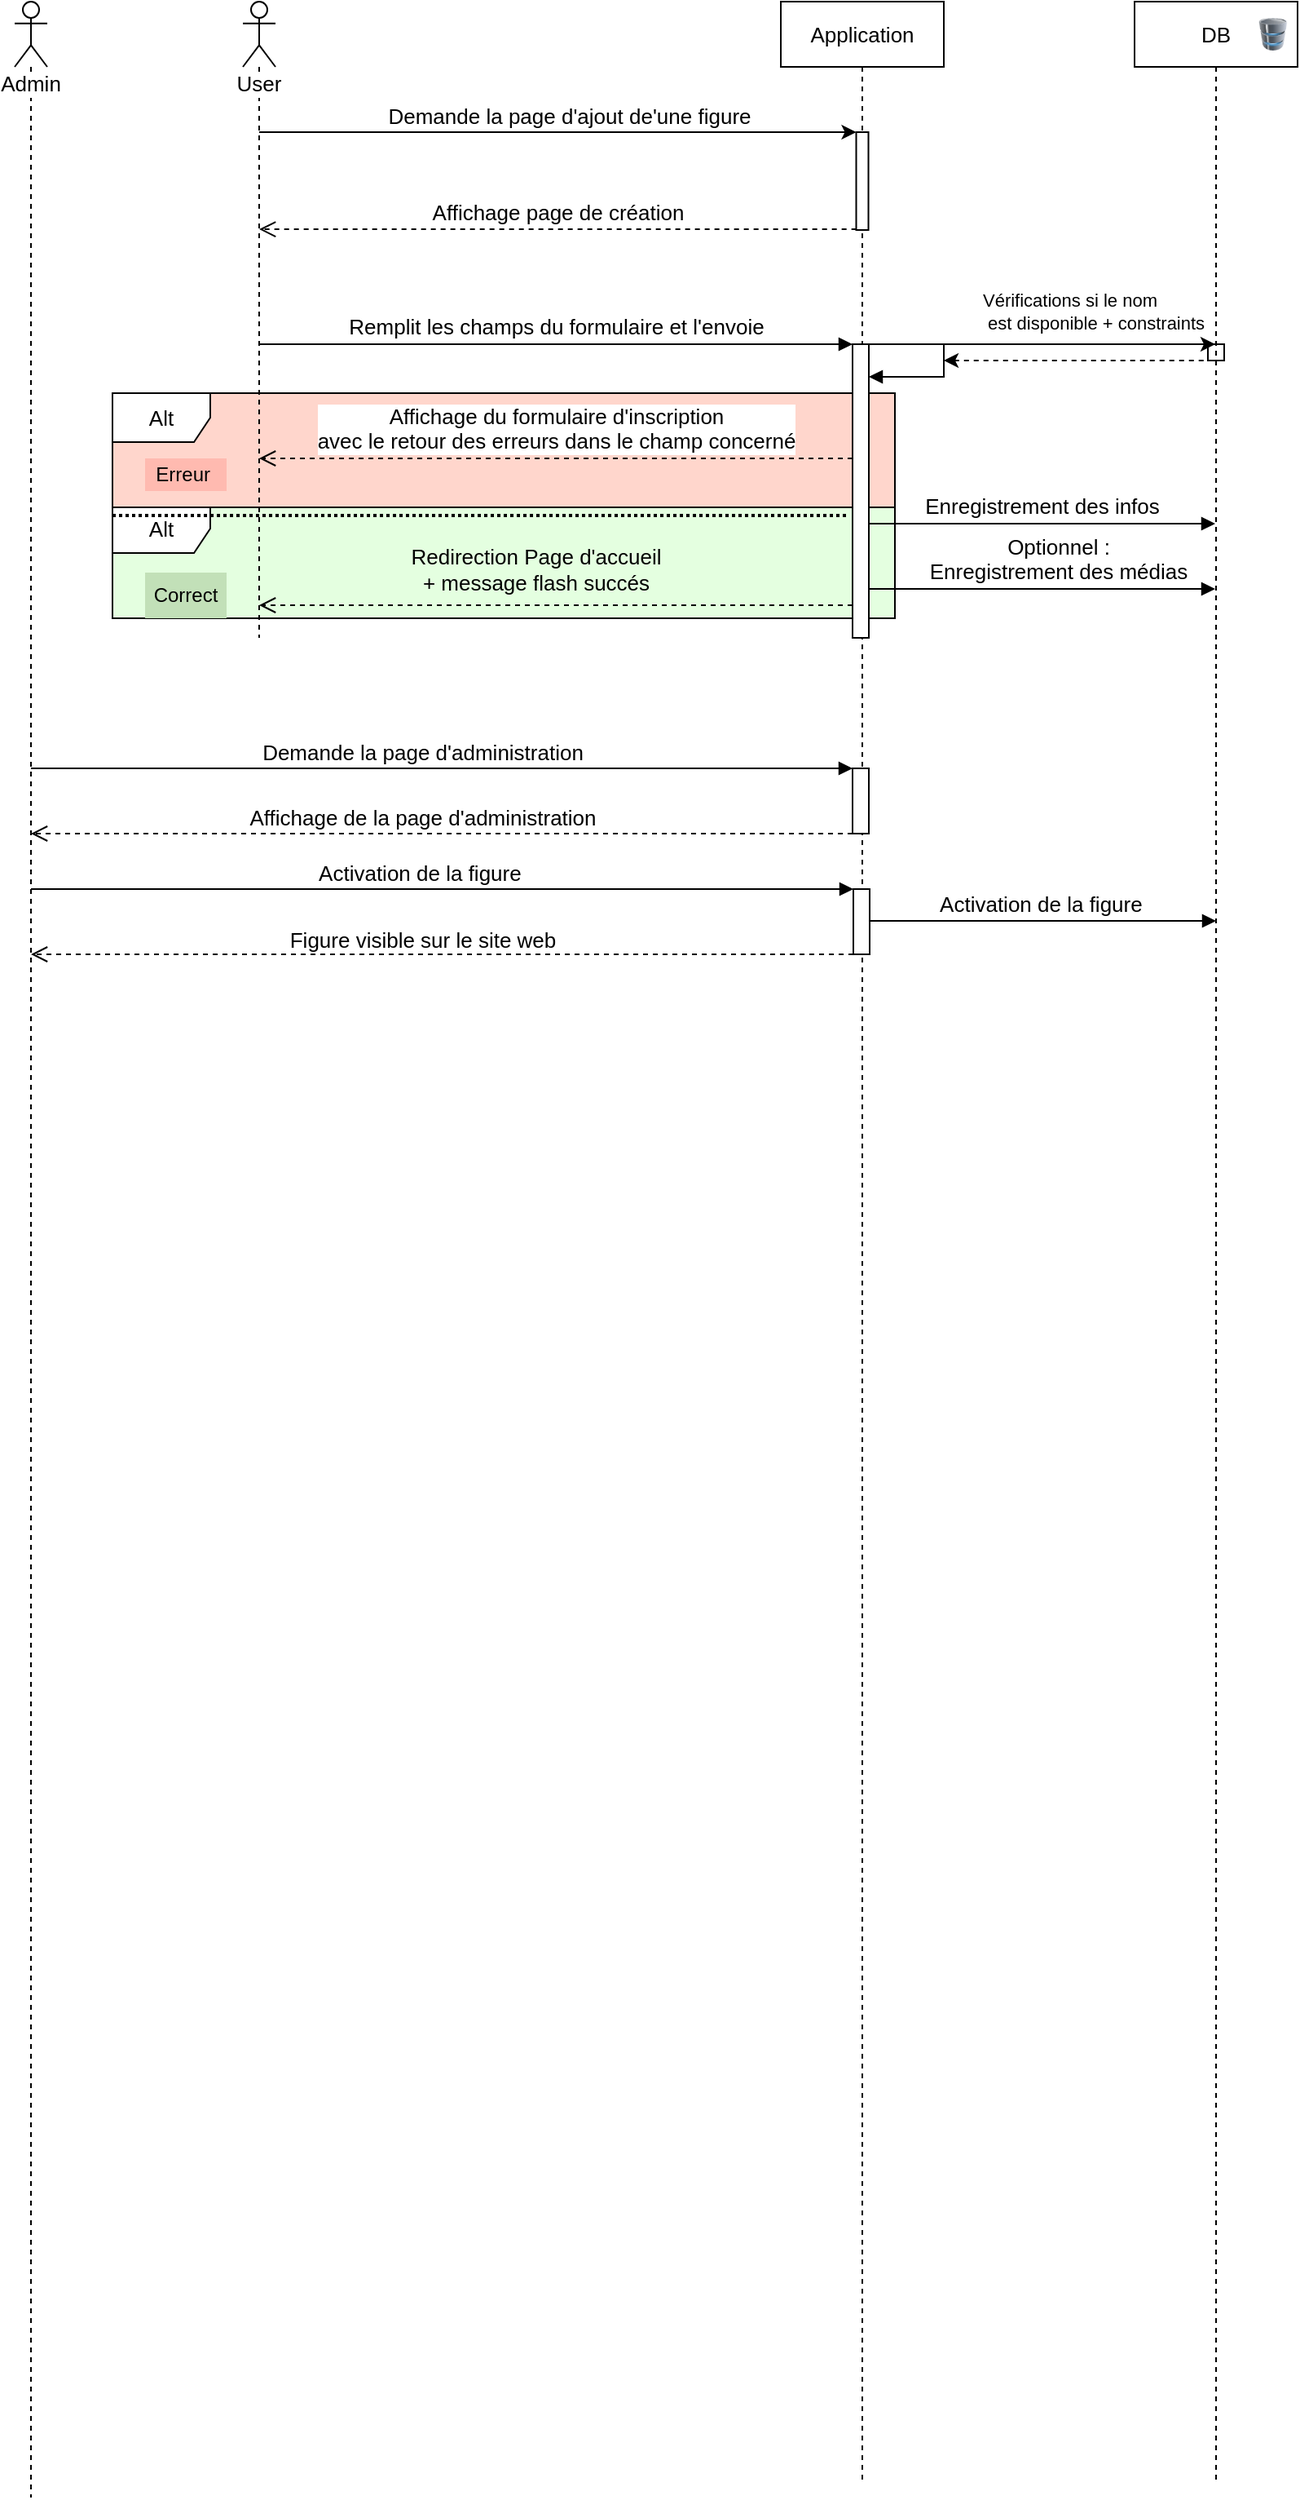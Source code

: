 <mxfile version="13.5.9" type="device"><diagram id="OPIGH59b3JSK2U3XDfZe" name="Page-1"><mxGraphModel dx="966" dy="558" grid="1" gridSize="10" guides="1" tooltips="1" connect="1" arrows="1" fold="1" page="1" pageScale="1" pageWidth="827" pageHeight="1169" math="0" shadow="0"><root><mxCell id="0"/><mxCell id="1" parent="0"/><mxCell id="A12eKPg93gAIxmL6-4Nk-2" value="&lt;font style=&quot;font-size: 13px&quot;&gt;Alt&lt;/font&gt;" style="shape=umlFrame;whiteSpace=wrap;html=1;fontSize=13;swimlaneFillColor=#E4FFE0;" parent="1" vertex="1"><mxGeometry x="100" y="308" width="480" height="70" as="geometry"/></mxCell><mxCell id="IkTFMwQ9xcnRGW_RqQZF-3" value="&lt;font style=&quot;font-size: 13px&quot;&gt;Alt&lt;/font&gt;" style="shape=umlFrame;whiteSpace=wrap;html=1;fontSize=13;swimlaneFillColor=#FFD6CC;" parent="1" vertex="1"><mxGeometry x="100" y="240" width="480" height="70" as="geometry"/></mxCell><mxCell id="IkTFMwQ9xcnRGW_RqQZF-8" value="" style="line;strokeWidth=2;fillColor=none;align=left;verticalAlign=middle;spacingTop=-1;spacingLeft=3;spacingRight=3;rotatable=0;labelPosition=right;points=[];portConstraint=eastwest;fontSize=13;dashed=1;dashPattern=1 1;" parent="1" vertex="1"><mxGeometry x="100" y="301" width="450" height="28" as="geometry"/></mxCell><mxCell id="IkTFMwQ9xcnRGW_RqQZF-13" value="&lt;font style=&quot;font-size: 13px&quot;&gt;Affichage page de création&lt;/font&gt;" style="html=1;verticalAlign=bottom;endArrow=open;dashed=1;endSize=8;fontSize=13;exitX=0.011;exitY=0.992;exitDx=0;exitDy=0;exitPerimeter=0;" parent="1" source="IkTFMwQ9xcnRGW_RqQZF-1" target="IkTFMwQ9xcnRGW_RqQZF-4" edge="1"><mxGeometry relative="1" as="geometry"><mxPoint x="520" y="139.67" as="sourcePoint"/><mxPoint x="220" y="160" as="targetPoint"/></mxGeometry></mxCell><mxCell id="IkTFMwQ9xcnRGW_RqQZF-14" value="Application" style="shape=umlLifeline;perimeter=lifelinePerimeter;whiteSpace=wrap;html=1;container=1;collapsible=0;recursiveResize=0;outlineConnect=0;rounded=0;comic=0;fontSize=13;" parent="1" vertex="1"><mxGeometry x="510" width="100" height="1520" as="geometry"/></mxCell><mxCell id="9LvymbEXGaAQ4KTIiScC-1" value="" style="html=1;points=[];perimeter=orthogonalPerimeter;fillColor=#FFFFFF;fontSize=13;" parent="IkTFMwQ9xcnRGW_RqQZF-14" vertex="1"><mxGeometry x="44" y="210" width="10" height="180" as="geometry"/></mxCell><mxCell id="IkTFMwQ9xcnRGW_RqQZF-1" value="" style="html=1;points=[];perimeter=orthogonalPerimeter;fontSize=13;" parent="IkTFMwQ9xcnRGW_RqQZF-14" vertex="1"><mxGeometry x="46.25" y="80" width="7.5" height="60" as="geometry"/></mxCell><mxCell id="2iLMQCIAvTagNn0emHfO-29" value="" style="html=1;points=[];perimeter=orthogonalPerimeter;" parent="IkTFMwQ9xcnRGW_RqQZF-14" vertex="1"><mxGeometry x="44" y="470" width="10" height="40" as="geometry"/></mxCell><mxCell id="ITTA3GgXHyUNq0UnIine-11" value="Vérifications si le nom&lt;br&gt;&amp;nbsp;est disponible + constraints" style="edgeStyle=orthogonalEdgeStyle;html=1;align=left;spacingLeft=2;endArrow=block;rounded=0;" parent="IkTFMwQ9xcnRGW_RqQZF-14" source="9LvymbEXGaAQ4KTIiScC-1" edge="1"><mxGeometry x="-0.179" y="28" relative="1" as="geometry"><mxPoint x="55" y="200" as="sourcePoint"/><Array as="points"><mxPoint x="100" y="210"/><mxPoint x="100" y="230"/></Array><mxPoint x="54" y="230" as="targetPoint"/><mxPoint x="-8" y="-20" as="offset"/></mxGeometry></mxCell><mxCell id="IkTFMwQ9xcnRGW_RqQZF-26" value="DB" style="shape=umlLifeline;perimeter=lifelinePerimeter;whiteSpace=wrap;html=1;container=1;collapsible=0;recursiveResize=0;outlineConnect=0;strokeWidth=1;fontSize=13;" parent="1" vertex="1"><mxGeometry x="727" width="100" height="1520" as="geometry"/></mxCell><mxCell id="A12eKPg93gAIxmL6-4Nk-8" value="" style="image;html=1;labelBackgroundColor=#ffffff;image=img/lib/clip_art/computers/Database_128x128.png;fillColor=none;" parent="IkTFMwQ9xcnRGW_RqQZF-26" vertex="1"><mxGeometry x="70" y="10" width="30" height="20" as="geometry"/></mxCell><mxCell id="9LvymbEXGaAQ4KTIiScC-3" value="" style="html=1;verticalAlign=bottom;endArrow=open;dashed=1;endSize=8;fontSize=13;" parent="1" source="9LvymbEXGaAQ4KTIiScC-1" target="IkTFMwQ9xcnRGW_RqQZF-4" edge="1"><mxGeometry relative="1" as="geometry"><mxPoint x="485" y="396" as="targetPoint"/><Array as="points"><mxPoint x="530" y="370"/><mxPoint x="440" y="370"/></Array></mxGeometry></mxCell><mxCell id="9LvymbEXGaAQ4KTIiScC-2" value="Remplit les champs du formulaire et l'envoie" style="html=1;verticalAlign=bottom;endArrow=block;entryX=0;entryY=0;fontSize=13;" parent="1" source="IkTFMwQ9xcnRGW_RqQZF-4" target="9LvymbEXGaAQ4KTIiScC-1" edge="1"><mxGeometry relative="1" as="geometry"><mxPoint x="485" y="320" as="sourcePoint"/></mxGeometry></mxCell><mxCell id="IkTFMwQ9xcnRGW_RqQZF-4" value="User" style="shape=umlLifeline;participant=umlActor;perimeter=lifelinePerimeter;whiteSpace=wrap;html=1;container=1;collapsible=0;recursiveResize=0;verticalAlign=top;spacingTop=36;labelBackgroundColor=#ffffff;outlineConnect=0;fontSize=13;" parent="1" vertex="1"><mxGeometry x="180" width="20" height="390" as="geometry"/></mxCell><mxCell id="2iLMQCIAvTagNn0emHfO-1" value="" style="endArrow=classic;html=1;" parent="1" source="IkTFMwQ9xcnRGW_RqQZF-4" target="IkTFMwQ9xcnRGW_RqQZF-1" edge="1"><mxGeometry width="50" height="50" relative="1" as="geometry"><mxPoint x="580" y="190" as="sourcePoint"/><mxPoint x="630" y="140" as="targetPoint"/><Array as="points"><mxPoint x="530" y="80"/></Array></mxGeometry></mxCell><mxCell id="2iLMQCIAvTagNn0emHfO-2" value="&lt;font style=&quot;font-size: 13px&quot;&gt;Demande la page d'ajout de'une figure&lt;/font&gt;" style="text;html=1;align=center;verticalAlign=middle;resizable=0;points=[];autosize=1;" parent="1" vertex="1"><mxGeometry x="260" y="60" width="240" height="20" as="geometry"/></mxCell><mxCell id="2iLMQCIAvTagNn0emHfO-5" value="Erreur&amp;nbsp;" style="text;html=1;strokeColor=none;fillColor=#FFBAB0;align=center;verticalAlign=middle;whiteSpace=wrap;rounded=0;" parent="1" vertex="1"><mxGeometry x="120" y="280" width="50" height="20" as="geometry"/></mxCell><mxCell id="2iLMQCIAvTagNn0emHfO-6" value="Correct" style="text;html=1;strokeColor=none;fillColor=#C2E0B8;align=center;verticalAlign=middle;whiteSpace=wrap;rounded=0;" parent="1" vertex="1"><mxGeometry x="120" y="350" width="50" height="28" as="geometry"/></mxCell><mxCell id="2iLMQCIAvTagNn0emHfO-7" value="&lt;span style=&quot;font-size: 13px&quot;&gt;Redirection Page d'accueil&lt;br&gt;+ message flash succés&lt;br&gt;&lt;/span&gt;" style="text;html=1;strokeColor=none;fillColor=none;align=center;verticalAlign=middle;whiteSpace=wrap;rounded=0;" parent="1" vertex="1"><mxGeometry x="215" y="338" width="290" height="20" as="geometry"/></mxCell><mxCell id="2iLMQCIAvTagNn0emHfO-12" value="&lt;font style=&quot;font-size: 13px&quot;&gt;Affichage du formulaire d'inscription&lt;br&gt;avec le retour des erreurs dans le champ concerné&lt;/font&gt;" style="html=1;verticalAlign=bottom;endArrow=open;dashed=1;endSize=8;" parent="1" source="9LvymbEXGaAQ4KTIiScC-1" target="IkTFMwQ9xcnRGW_RqQZF-4" edge="1"><mxGeometry relative="1" as="geometry"><mxPoint x="550" y="250" as="sourcePoint"/><mxPoint x="470" y="250" as="targetPoint"/><Array as="points"><mxPoint x="430" y="280"/><mxPoint x="400" y="280"/></Array></mxGeometry></mxCell><mxCell id="2iLMQCIAvTagNn0emHfO-15" value="" style="html=1;verticalAlign=bottom;endArrow=block;" parent="1" source="q0hMFDTU1mHavy-2dfgn-1" target="2iLMQCIAvTagNn0emHfO-29" edge="1"><mxGeometry x="0.57" y="-120" width="80" relative="1" as="geometry"><mxPoint x="210" y="440" as="sourcePoint"/><mxPoint x="290" y="440" as="targetPoint"/><Array as="points"><mxPoint x="480" y="470"/></Array><mxPoint x="-120" y="-120" as="offset"/></mxGeometry></mxCell><mxCell id="ITTA3GgXHyUNq0UnIine-3" value="&lt;font style=&quot;font-size: 13px&quot;&gt;Enregistrement des infos&lt;/font&gt;" style="html=1;verticalAlign=bottom;endArrow=block;" parent="1" source="9LvymbEXGaAQ4KTIiScC-1" target="IkTFMwQ9xcnRGW_RqQZF-26" edge="1"><mxGeometry x="-0.002" width="80" relative="1" as="geometry"><mxPoint x="570" y="319" as="sourcePoint"/><mxPoint x="1001" y="319" as="targetPoint"/><Array as="points"><mxPoint x="586" y="320"/></Array><mxPoint as="offset"/></mxGeometry></mxCell><mxCell id="ITTA3GgXHyUNq0UnIine-6" value="&lt;span style=&quot;font-size: 13px&quot;&gt;Optionnel :&lt;br&gt;Enregistrement des médias&lt;/span&gt;" style="html=1;verticalAlign=bottom;endArrow=block;" parent="1" source="9LvymbEXGaAQ4KTIiScC-1" target="IkTFMwQ9xcnRGW_RqQZF-26" edge="1"><mxGeometry x="0.092" width="80" relative="1" as="geometry"><mxPoint x="574" y="360" as="sourcePoint"/><mxPoint x="1179.5" y="360" as="targetPoint"/><Array as="points"><mxPoint x="606" y="360"/><mxPoint x="710" y="360"/></Array><mxPoint as="offset"/></mxGeometry></mxCell><mxCell id="A12eKPg93gAIxmL6-4Nk-3" value="" style="endArrow=classic;html=1;" parent="1" target="IkTFMwQ9xcnRGW_RqQZF-26" edge="1"><mxGeometry width="50" height="50" relative="1" as="geometry"><mxPoint x="610" y="210" as="sourcePoint"/><mxPoint x="730" y="160" as="targetPoint"/></mxGeometry></mxCell><mxCell id="A12eKPg93gAIxmL6-4Nk-4" value="" style="endArrow=none;dashed=1;html=1;startArrow=classic;startFill=1;" parent="1" source="A12eKPg93gAIxmL6-4Nk-6" target="IkTFMwQ9xcnRGW_RqQZF-26" edge="1"><mxGeometry width="50" height="50" relative="1" as="geometry"><mxPoint x="610" y="220" as="sourcePoint"/><mxPoint x="720" y="220" as="targetPoint"/></mxGeometry></mxCell><mxCell id="A12eKPg93gAIxmL6-4Nk-6" value="" style="html=1;points=[];perimeter=orthogonalPerimeter;fillColor=none;" parent="1" vertex="1"><mxGeometry x="772" y="210" width="10" height="10" as="geometry"/></mxCell><mxCell id="A12eKPg93gAIxmL6-4Nk-7" value="" style="endArrow=none;dashed=1;html=1;startArrow=classic;startFill=1;" parent="1" target="A12eKPg93gAIxmL6-4Nk-6" edge="1"><mxGeometry width="50" height="50" relative="1" as="geometry"><mxPoint x="610" y="220" as="sourcePoint"/><mxPoint x="776.5" y="220" as="targetPoint"/></mxGeometry></mxCell><mxCell id="q0hMFDTU1mHavy-2dfgn-1" value="Admin" style="shape=umlLifeline;participant=umlActor;perimeter=lifelinePerimeter;whiteSpace=wrap;html=1;container=1;collapsible=0;recursiveResize=0;verticalAlign=top;spacingTop=36;labelBackgroundColor=#ffffff;outlineConnect=0;fontSize=13;size=40;" vertex="1" parent="1"><mxGeometry x="40" width="20" height="1530" as="geometry"/></mxCell><mxCell id="q0hMFDTU1mHavy-2dfgn-2" value="" style="html=1;verticalAlign=bottom;endArrow=open;dashed=1;endSize=8;fontSize=13;" edge="1" parent="1" source="2iLMQCIAvTagNn0emHfO-29" target="q0hMFDTU1mHavy-2dfgn-1"><mxGeometry relative="1" as="geometry"><mxPoint x="70" y="560" as="targetPoint"/><Array as="points"><mxPoint x="411" y="510"/><mxPoint x="321" y="510"/></Array><mxPoint x="434.5" y="560" as="sourcePoint"/></mxGeometry></mxCell><mxCell id="q0hMFDTU1mHavy-2dfgn-3" value="Demande la page d'administration" style="text;html=1;align=center;verticalAlign=middle;resizable=0;points=[];autosize=1;fontSize=13;" vertex="1" parent="1"><mxGeometry x="185" y="450" width="210" height="20" as="geometry"/></mxCell><mxCell id="q0hMFDTU1mHavy-2dfgn-4" value="Affichage de la page d'administration" style="text;html=1;align=center;verticalAlign=middle;resizable=0;points=[];autosize=1;fontSize=13;" vertex="1" parent="1"><mxGeometry x="175" y="490" width="230" height="20" as="geometry"/></mxCell><mxCell id="q0hMFDTU1mHavy-2dfgn-5" value="" style="html=1;points=[];perimeter=orthogonalPerimeter;" vertex="1" parent="1"><mxGeometry x="554.5" y="544" width="10" height="40" as="geometry"/></mxCell><mxCell id="q0hMFDTU1mHavy-2dfgn-6" value="" style="html=1;verticalAlign=bottom;endArrow=block;" edge="1" parent="1" target="q0hMFDTU1mHavy-2dfgn-5"><mxGeometry x="0.57" y="-120" width="80" relative="1" as="geometry"><mxPoint x="50" y="544" as="sourcePoint"/><mxPoint x="290.5" y="514" as="targetPoint"/><Array as="points"><mxPoint x="480.5" y="544"/></Array><mxPoint x="-120" y="-120" as="offset"/></mxGeometry></mxCell><mxCell id="q0hMFDTU1mHavy-2dfgn-7" value="" style="html=1;verticalAlign=bottom;endArrow=open;dashed=1;endSize=8;fontSize=13;" edge="1" parent="1" source="q0hMFDTU1mHavy-2dfgn-5"><mxGeometry relative="1" as="geometry"><mxPoint x="50" y="584" as="targetPoint"/><Array as="points"><mxPoint x="411.5" y="584"/><mxPoint x="321.5" y="584"/></Array><mxPoint x="435" y="634" as="sourcePoint"/></mxGeometry></mxCell><mxCell id="q0hMFDTU1mHavy-2dfgn-8" value="Activation de la figure&amp;nbsp;" style="text;html=1;align=center;verticalAlign=middle;resizable=0;points=[];autosize=1;fontSize=13;" vertex="1" parent="1"><mxGeometry x="220" y="524" width="140" height="20" as="geometry"/></mxCell><mxCell id="q0hMFDTU1mHavy-2dfgn-9" value="&lt;font style=&quot;font-size: 13px&quot;&gt;Activation de la figure&amp;nbsp;&lt;/font&gt;" style="html=1;verticalAlign=bottom;endArrow=block;" edge="1" parent="1"><mxGeometry x="-0.007" width="80" relative="1" as="geometry"><mxPoint x="564.5" y="563.5" as="sourcePoint"/><mxPoint x="777" y="563.5" as="targetPoint"/><Array as="points"><mxPoint x="586.5" y="563.5"/></Array><mxPoint x="1" as="offset"/></mxGeometry></mxCell><mxCell id="q0hMFDTU1mHavy-2dfgn-10" value="Figure visible sur le site web" style="text;html=1;align=center;verticalAlign=middle;resizable=0;points=[];autosize=1;fontSize=13;" vertex="1" parent="1"><mxGeometry x="200" y="565" width="180" height="20" as="geometry"/></mxCell></root></mxGraphModel></diagram></mxfile>